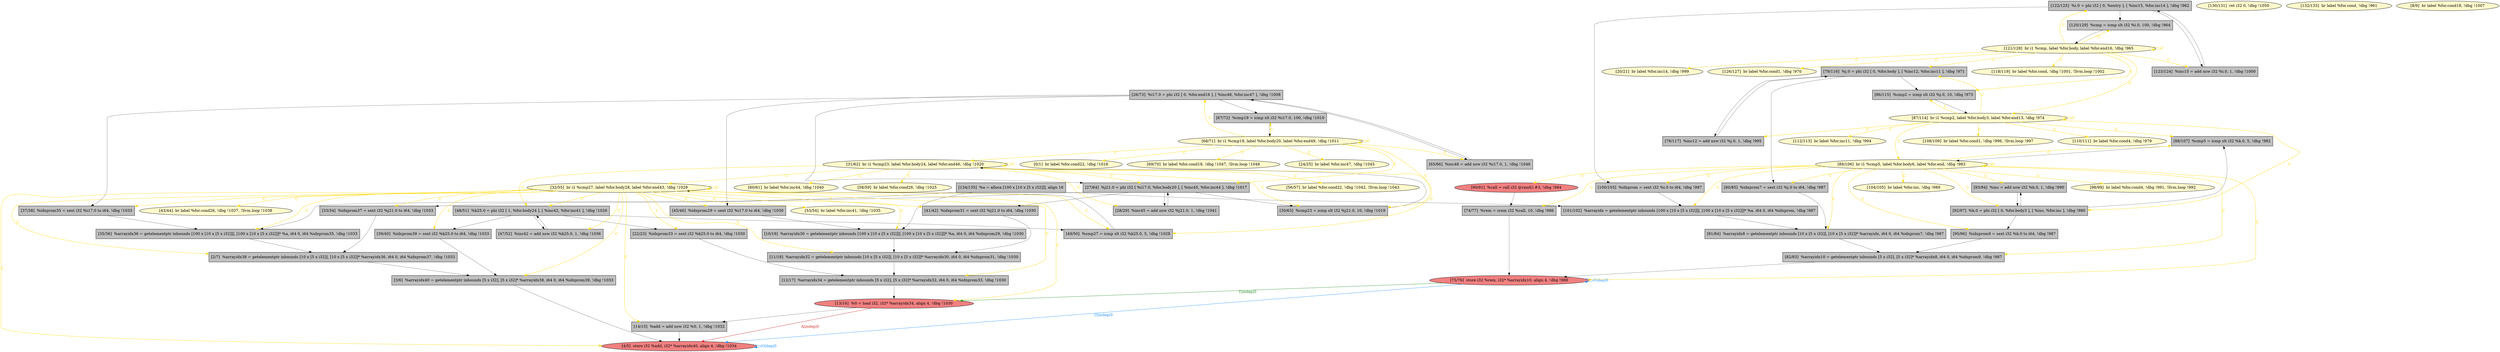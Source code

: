 
digraph G {


node150 [fillcolor=grey,label="[134/135]  %a = alloca [100 x [10 x [5 x i32]]], align 16",shape=rectangle,style=filled ]
node148 [fillcolor=lemonchiffon,label="[43/44]  br label %for.cond26, !dbg !1037, !llvm.loop !1038",shape=ellipse,style=filled ]
node146 [fillcolor=lightcoral,label="[13/16]  %0 = load i32, i32* %arrayidx34, align 4, !dbg !1030",shape=ellipse,style=filled ]
node145 [fillcolor=lemonchiffon,label="[121/128]  br i1 %cmp, label %for.body, label %for.end16, !dbg !965",shape=ellipse,style=filled ]
node143 [fillcolor=lemonchiffon,label="[104/105]  br label %for.inc, !dbg !989",shape=ellipse,style=filled ]
node142 [fillcolor=lemonchiffon,label="[56/57]  br label %for.cond22, !dbg !1042, !llvm.loop !1043",shape=ellipse,style=filled ]
node141 [fillcolor=lemonchiffon,label="[108/109]  br label %for.cond1, !dbg !996, !llvm.loop !997",shape=ellipse,style=filled ]
node139 [fillcolor=grey,label="[48/51]  %k25.0 = phi i32 [ 1, %for.body24 ], [ %inc42, %for.inc41 ], !dbg !1026",shape=rectangle,style=filled ]
node137 [fillcolor=lemonchiffon,label="[31/62]  br i1 %cmp23, label %for.body24, label %for.end46, !dbg !1020",shape=ellipse,style=filled ]
node135 [fillcolor=lemonchiffon,label="[110/111]  br label %for.cond4, !dbg !979",shape=ellipse,style=filled ]
node133 [fillcolor=lemonchiffon,label="[60/61]  br label %for.inc44, !dbg !1040",shape=ellipse,style=filled ]
node149 [fillcolor=lightcoral,label="[4/5]  store i32 %add, i32* %arrayidx40, align 4, !dbg !1034",shape=ellipse,style=filled ]
node131 [fillcolor=grey,label="[122/125]  %i.0 = phi i32 [ 0, %entry ], [ %inc15, %for.inc14 ], !dbg !962",shape=rectangle,style=filled ]
node130 [fillcolor=grey,label="[33/34]  %idxprom37 = sext i32 %j21.0 to i64, !dbg !1033",shape=rectangle,style=filled ]
node129 [fillcolor=grey,label="[37/38]  %idxprom35 = sext i32 %i17.0 to i64, !dbg !1033",shape=rectangle,style=filled ]
node128 [fillcolor=grey,label="[88/107]  %cmp5 = icmp slt i32 %k.0, 5, !dbg !982",shape=rectangle,style=filled ]
node125 [fillcolor=grey,label="[11/18]  %arrayidx32 = getelementptr inbounds [10 x [5 x i32]], [10 x [5 x i32]]* %arrayidx30, i64 0, i64 %idxprom31, !dbg !1030",shape=rectangle,style=filled ]
node124 [fillcolor=grey,label="[14/15]  %add = add nsw i32 %0, 1, !dbg !1032",shape=rectangle,style=filled ]
node121 [fillcolor=grey,label="[39/40]  %idxprom39 = sext i32 %k25.0 to i64, !dbg !1033",shape=rectangle,style=filled ]
node119 [fillcolor=lemonchiffon,label="[58/59]  br label %for.cond26, !dbg !1025",shape=ellipse,style=filled ]
node103 [fillcolor=lemonchiffon,label="[130/131]  ret i32 0, !dbg !1050",shape=ellipse,style=filled ]
node112 [fillcolor=grey,label="[93/94]  %inc = add nsw i32 %k.0, 1, !dbg !990",shape=rectangle,style=filled ]
node127 [fillcolor=grey,label="[30/63]  %cmp23 = icmp slt i32 %j21.0, 10, !dbg !1019",shape=rectangle,style=filled ]
node96 [fillcolor=grey,label="[35/36]  %arrayidx36 = getelementptr inbounds [100 x [10 x [5 x i32]]], [100 x [10 x [5 x i32]]]* %a, i64 0, i64 %idxprom35, !dbg !1033",shape=rectangle,style=filled ]
node100 [fillcolor=grey,label="[82/83]  %arrayidx10 = getelementptr inbounds [5 x i32], [5 x i32]* %arrayidx8, i64 0, i64 %idxprom9, !dbg !987",shape=rectangle,style=filled ]
node98 [fillcolor=lightcoral,label="[75/76]  store i32 %rem, i32* %arrayidx10, align 4, !dbg !988",shape=ellipse,style=filled ]
node95 [fillcolor=grey,label="[120/129]  %cmp = icmp slt i32 %i.0, 100, !dbg !964",shape=rectangle,style=filled ]
node101 [fillcolor=grey,label="[92/97]  %k.0 = phi i32 [ 0, %for.body3 ], [ %inc, %for.inc ], !dbg !980",shape=rectangle,style=filled ]
node118 [fillcolor=grey,label="[49/50]  %cmp27 = icmp slt i32 %k25.0, 5, !dbg !1028",shape=rectangle,style=filled ]
node94 [fillcolor=lemonchiffon,label="[118/119]  br label %for.cond, !dbg !1001, !llvm.loop !1002",shape=ellipse,style=filled ]
node134 [fillcolor=lemonchiffon,label="[112/113]  br label %for.inc11, !dbg !994",shape=ellipse,style=filled ]
node122 [fillcolor=grey,label="[86/115]  %cmp2 = icmp slt i32 %j.0, 10, !dbg !973",shape=rectangle,style=filled ]
node89 [fillcolor=lemonchiffon,label="[24/25]  br label %for.inc47, !dbg !1045",shape=ellipse,style=filled ]
node116 [fillcolor=grey,label="[27/64]  %j21.0 = phi i32 [ %i17.0, %for.body20 ], [ %inc45, %for.inc44 ], !dbg !1017",shape=rectangle,style=filled ]
node140 [fillcolor=lemonchiffon,label="[132/133]  br label %for.cond, !dbg !961",shape=ellipse,style=filled ]
node83 [fillcolor=lemonchiffon,label="[0/1]  br label %for.cond22, !dbg !1016",shape=ellipse,style=filled ]
node147 [fillcolor=lemonchiffon,label="[98/99]  br label %for.cond4, !dbg !991, !llvm.loop !992",shape=ellipse,style=filled ]
node85 [fillcolor=lemonchiffon,label="[8/9]  br label %for.cond18, !dbg !1007",shape=ellipse,style=filled ]
node136 [fillcolor=grey,label="[79/116]  %j.0 = phi i32 [ 0, %for.body ], [ %inc12, %for.inc11 ], !dbg !971",shape=rectangle,style=filled ]
node84 [fillcolor=grey,label="[2/7]  %arrayidx38 = getelementptr inbounds [10 x [5 x i32]], [10 x [5 x i32]]* %arrayidx36, i64 0, i64 %idxprom37, !dbg !1033",shape=rectangle,style=filled ]
node115 [fillcolor=grey,label="[100/103]  %idxprom = sext i32 %i.0 to i64, !dbg !987",shape=rectangle,style=filled ]
node126 [fillcolor=grey,label="[3/6]  %arrayidx40 = getelementptr inbounds [5 x i32], [5 x i32]* %arrayidx38, i64 0, i64 %idxprom39, !dbg !1033",shape=rectangle,style=filled ]
node92 [fillcolor=grey,label="[78/117]  %inc12 = add nsw i32 %j.0, 1, !dbg !995",shape=rectangle,style=filled ]
node132 [fillcolor=grey,label="[12/17]  %arrayidx34 = getelementptr inbounds [5 x i32], [5 x i32]* %arrayidx32, i64 0, i64 %idxprom33, !dbg !1030",shape=rectangle,style=filled ]
node104 [fillcolor=grey,label="[81/84]  %arrayidx8 = getelementptr inbounds [10 x [5 x i32]], [10 x [5 x i32]]* %arrayidx, i64 0, i64 %idxprom7, !dbg !987",shape=rectangle,style=filled ]
node144 [fillcolor=lemonchiffon,label="[53/54]  br label %for.inc41, !dbg !1035",shape=ellipse,style=filled ]
node87 [fillcolor=lemonchiffon,label="[20/21]  br label %for.inc14, !dbg !999",shape=ellipse,style=filled ]
node105 [fillcolor=grey,label="[80/85]  %idxprom7 = sext i32 %j.0 to i64, !dbg !987",shape=rectangle,style=filled ]
node138 [fillcolor=lightcoral,label="[90/91]  %call = call i32 @rand() #3, !dbg !984",shape=ellipse,style=filled ]
node123 [fillcolor=lemonchiffon,label="[32/55]  br i1 %cmp27, label %for.body28, label %for.end43, !dbg !1029",shape=ellipse,style=filled ]
node86 [fillcolor=grey,label="[10/19]  %arrayidx30 = getelementptr inbounds [100 x [10 x [5 x i32]]], [100 x [10 x [5 x i32]]]* %a, i64 0, i64 %idxprom29, !dbg !1030",shape=rectangle,style=filled ]
node90 [fillcolor=grey,label="[26/73]  %i17.0 = phi i32 [ 0, %for.end16 ], [ %inc48, %for.inc47 ], !dbg !1008",shape=rectangle,style=filled ]
node102 [fillcolor=grey,label="[95/96]  %idxprom9 = sext i32 %k.0 to i64, !dbg !987",shape=rectangle,style=filled ]
node106 [fillcolor=lemonchiffon,label="[68/71]  br i1 %cmp19, label %for.body20, label %for.end49, !dbg !1011",shape=ellipse,style=filled ]
node113 [fillcolor=grey,label="[67/72]  %cmp19 = icmp slt i32 %i17.0, 100, !dbg !1010",shape=rectangle,style=filled ]
node120 [fillcolor=grey,label="[41/42]  %idxprom31 = sext i32 %j21.0 to i64, !dbg !1030",shape=rectangle,style=filled ]
node117 [fillcolor=grey,label="[45/46]  %idxprom29 = sext i32 %i17.0 to i64, !dbg !1030",shape=rectangle,style=filled ]
node97 [fillcolor=lemonchiffon,label="[69/70]  br label %for.cond18, !dbg !1047, !llvm.loop !1048",shape=ellipse,style=filled ]
node91 [fillcolor=grey,label="[74/77]  %rem = srem i32 %call, 10, !dbg !986",shape=rectangle,style=filled ]
node107 [fillcolor=grey,label="[101/102]  %arrayidx = getelementptr inbounds [100 x [10 x [5 x i32]]], [100 x [10 x [5 x i32]]]* %a, i64 0, i64 %idxprom, !dbg !987",shape=rectangle,style=filled ]
node108 [fillcolor=lemonchiffon,label="[126/127]  br label %for.cond1, !dbg !970",shape=ellipse,style=filled ]
node109 [fillcolor=grey,label="[123/124]  %inc15 = add nsw i32 %i.0, 1, !dbg !1000",shape=rectangle,style=filled ]
node93 [fillcolor=grey,label="[28/29]  %inc45 = add nsw i32 %j21.0, 1, !dbg !1041",shape=rectangle,style=filled ]
node88 [fillcolor=grey,label="[22/23]  %idxprom33 = sext i32 %k25.0 to i64, !dbg !1030",shape=rectangle,style=filled ]
node114 [fillcolor=grey,label="[47/52]  %inc42 = add nsw i32 %k25.0, 1, !dbg !1036",shape=rectangle,style=filled ]
node110 [fillcolor=grey,label="[65/66]  %inc48 = add nsw i32 %i17.0, 1, !dbg !1046",shape=rectangle,style=filled ]
node99 [fillcolor=lemonchiffon,label="[87/114]  br i1 %cmp2, label %for.body3, label %for.end13, !dbg !974",shape=ellipse,style=filled ]
node111 [fillcolor=lemonchiffon,label="[89/106]  br i1 %cmp5, label %for.body6, label %for.end, !dbg !983",shape=ellipse,style=filled ]

node145->node95 [style=solid,color=gold,label="C",penwidth=1.0,fontcolor=gold ]
node145->node131 [style=solid,color=gold,label="C",penwidth=1.0,fontcolor=gold ]
node123->node148 [style=solid,color=gold,label="C",penwidth=1.0,fontcolor=gold ]
node137->node93 [style=solid,color=gold,label="C",penwidth=1.0,fontcolor=gold ]
node145->node108 [style=solid,color=gold,label="C",penwidth=1.0,fontcolor=gold ]
node98->node146 [style=solid,color=forestgreen,label="T|indep|0",penwidth=1.0,fontcolor=forestgreen ]
node88->node132 [style=solid,color=black,label="",penwidth=0.5,fontcolor=black ]
node111->node138 [style=solid,color=gold,label="C",penwidth=1.0,fontcolor=gold ]
node114->node139 [style=solid,color=black,label="",penwidth=0.5,fontcolor=black ]
node136->node122 [style=solid,color=black,label="",penwidth=0.5,fontcolor=black ]
node101->node112 [style=solid,color=black,label="",penwidth=0.5,fontcolor=black ]
node111->node112 [style=solid,color=gold,label="C",penwidth=1.0,fontcolor=gold ]
node150->node96 [style=solid,color=black,label="",penwidth=0.5,fontcolor=black ]
node131->node115 [style=solid,color=black,label="",penwidth=0.5,fontcolor=black ]
node150->node86 [style=solid,color=black,label="",penwidth=0.5,fontcolor=black ]
node84->node126 [style=solid,color=black,label="",penwidth=0.5,fontcolor=black ]
node99->node128 [style=solid,color=gold,label="C",penwidth=1.0,fontcolor=gold ]
node122->node99 [style=solid,color=black,label="",penwidth=0.5,fontcolor=black ]
node106->node90 [style=solid,color=gold,label="C",penwidth=1.0,fontcolor=gold ]
node111->node102 [style=solid,color=gold,label="C",penwidth=1.0,fontcolor=gold ]
node131->node109 [style=solid,color=black,label="",penwidth=0.5,fontcolor=black ]
node112->node101 [style=solid,color=black,label="",penwidth=0.5,fontcolor=black ]
node98->node149 [style=solid,color=dodgerblue,label="O|indep|0",penwidth=1.0,fontcolor=dodgerblue ]
node138->node91 [style=solid,color=black,label="",penwidth=0.5,fontcolor=black ]
node123->node117 [style=solid,color=gold,label="C",penwidth=1.0,fontcolor=gold ]
node111->node91 [style=solid,color=gold,label="C",penwidth=1.0,fontcolor=gold ]
node150->node107 [style=solid,color=black,label="",penwidth=0.5,fontcolor=black ]
node109->node131 [style=solid,color=black,label="",penwidth=0.5,fontcolor=black ]
node139->node121 [style=solid,color=black,label="",penwidth=0.5,fontcolor=black ]
node121->node126 [style=solid,color=black,label="",penwidth=0.5,fontcolor=black ]
node116->node120 [style=solid,color=black,label="",penwidth=0.5,fontcolor=black ]
node136->node105 [style=solid,color=black,label="",penwidth=0.5,fontcolor=black ]
node125->node132 [style=solid,color=black,label="",penwidth=0.5,fontcolor=black ]
node146->node149 [style=solid,color=firebrick3,label="A|indep|0",penwidth=1.0,fontcolor=firebrick3 ]
node124->node149 [style=solid,color=black,label="",penwidth=0.5,fontcolor=black ]
node123->node146 [style=solid,color=gold,label="C",penwidth=1.0,fontcolor=gold ]
node131->node95 [style=solid,color=black,label="",penwidth=0.5,fontcolor=black ]
node145->node99 [style=solid,color=gold,label="C",penwidth=1.0,fontcolor=gold ]
node86->node125 [style=solid,color=black,label="",penwidth=0.5,fontcolor=black ]
node101->node128 [style=solid,color=black,label="",penwidth=0.5,fontcolor=black ]
node106->node127 [style=solid,color=gold,label="C",penwidth=1.0,fontcolor=gold ]
node106->node97 [style=solid,color=gold,label="C",penwidth=1.0,fontcolor=gold ]
node137->node142 [style=solid,color=gold,label="C",penwidth=1.0,fontcolor=gold ]
node90->node113 [style=solid,color=black,label="",penwidth=0.5,fontcolor=black ]
node99->node111 [style=solid,color=gold,label="C",penwidth=1.0,fontcolor=gold ]
node99->node101 [style=solid,color=gold,label="C",penwidth=1.0,fontcolor=gold ]
node123->node139 [style=solid,color=gold,label="C",penwidth=1.0,fontcolor=gold ]
node92->node136 [style=solid,color=black,label="",penwidth=0.5,fontcolor=black ]
node105->node104 [style=solid,color=black,label="",penwidth=0.5,fontcolor=black ]
node106->node110 [style=solid,color=gold,label="C",penwidth=1.0,fontcolor=gold ]
node136->node92 [style=solid,color=black,label="",penwidth=0.5,fontcolor=black ]
node145->node87 [style=solid,color=gold,label="C",penwidth=1.0,fontcolor=gold ]
node99->node135 [style=solid,color=gold,label="C",penwidth=1.0,fontcolor=gold ]
node106->node113 [style=solid,color=gold,label="C",penwidth=1.0,fontcolor=gold ]
node106->node116 [style=solid,color=gold,label="C",penwidth=1.0,fontcolor=gold ]
node137->node116 [style=solid,color=gold,label="C",penwidth=1.0,fontcolor=gold ]
node106->node83 [style=solid,color=gold,label="C",penwidth=1.0,fontcolor=gold ]
node111->node101 [style=solid,color=gold,label="C",penwidth=1.0,fontcolor=gold ]
node137->node123 [style=solid,color=gold,label="C",penwidth=1.0,fontcolor=gold ]
node123->node114 [style=solid,color=gold,label="C",penwidth=1.0,fontcolor=gold ]
node96->node84 [style=solid,color=black,label="",penwidth=0.5,fontcolor=black ]
node137->node133 [style=solid,color=gold,label="C",penwidth=1.0,fontcolor=gold ]
node137->node127 [style=solid,color=gold,label="C",penwidth=1.0,fontcolor=gold ]
node99->node122 [style=solid,color=gold,label="C",penwidth=1.0,fontcolor=gold ]
node101->node102 [style=solid,color=black,label="",penwidth=0.5,fontcolor=black ]
node111->node100 [style=solid,color=gold,label="C",penwidth=1.0,fontcolor=gold ]
node111->node143 [style=solid,color=gold,label="C",penwidth=1.0,fontcolor=gold ]
node99->node99 [style=solid,color=gold,label="C",penwidth=1.0,fontcolor=gold ]
node90->node117 [style=solid,color=black,label="",penwidth=0.5,fontcolor=black ]
node123->node132 [style=solid,color=gold,label="C",penwidth=1.0,fontcolor=gold ]
node123->node129 [style=solid,color=gold,label="C",penwidth=1.0,fontcolor=gold ]
node137->node118 [style=solid,color=gold,label="C",penwidth=1.0,fontcolor=gold ]
node128->node111 [style=solid,color=black,label="",penwidth=0.5,fontcolor=black ]
node139->node118 [style=solid,color=black,label="",penwidth=0.5,fontcolor=black ]
node111->node98 [style=solid,color=gold,label="C",penwidth=1.0,fontcolor=gold ]
node137->node119 [style=solid,color=gold,label="C",penwidth=1.0,fontcolor=gold ]
node123->node144 [style=solid,color=gold,label="C",penwidth=1.0,fontcolor=gold ]
node111->node105 [style=solid,color=gold,label="C",penwidth=1.0,fontcolor=gold ]
node111->node147 [style=solid,color=gold,label="C",penwidth=1.0,fontcolor=gold ]
node123->node124 [style=solid,color=gold,label="C",penwidth=1.0,fontcolor=gold ]
node127->node137 [style=solid,color=black,label="",penwidth=0.5,fontcolor=black ]
node99->node92 [style=solid,color=gold,label="C",penwidth=1.0,fontcolor=gold ]
node126->node149 [style=solid,color=black,label="",penwidth=0.5,fontcolor=black ]
node145->node94 [style=solid,color=gold,label="C",penwidth=1.0,fontcolor=gold ]
node145->node145 [style=solid,color=gold,label="C",penwidth=1.0,fontcolor=gold ]
node113->node106 [style=solid,color=black,label="",penwidth=0.5,fontcolor=black ]
node123->node123 [style=solid,color=gold,label="C",penwidth=1.0,fontcolor=gold ]
node123->node149 [style=solid,color=gold,label="C",penwidth=1.0,fontcolor=gold ]
node123->node125 [style=solid,color=gold,label="C",penwidth=1.0,fontcolor=gold ]
node110->node90 [style=solid,color=black,label="",penwidth=0.5,fontcolor=black ]
node123->node121 [style=solid,color=gold,label="C",penwidth=1.0,fontcolor=gold ]
node123->node86 [style=solid,color=gold,label="C",penwidth=1.0,fontcolor=gold ]
node139->node114 [style=solid,color=black,label="",penwidth=0.5,fontcolor=black ]
node145->node136 [style=solid,color=gold,label="C",penwidth=1.0,fontcolor=gold ]
node102->node100 [style=solid,color=black,label="",penwidth=0.5,fontcolor=black ]
node111->node128 [style=solid,color=gold,label="C",penwidth=1.0,fontcolor=gold ]
node139->node88 [style=solid,color=black,label="",penwidth=0.5,fontcolor=black ]
node116->node130 [style=solid,color=black,label="",penwidth=0.5,fontcolor=black ]
node120->node125 [style=solid,color=black,label="",penwidth=0.5,fontcolor=black ]
node115->node107 [style=solid,color=black,label="",penwidth=0.5,fontcolor=black ]
node145->node109 [style=solid,color=gold,label="C",penwidth=1.0,fontcolor=gold ]
node104->node100 [style=solid,color=black,label="",penwidth=0.5,fontcolor=black ]
node111->node115 [style=solid,color=gold,label="C",penwidth=1.0,fontcolor=gold ]
node129->node96 [style=solid,color=black,label="",penwidth=0.5,fontcolor=black ]
node106->node106 [style=solid,color=gold,label="C",penwidth=1.0,fontcolor=gold ]
node123->node88 [style=solid,color=gold,label="C",penwidth=1.0,fontcolor=gold ]
node90->node129 [style=solid,color=black,label="",penwidth=0.5,fontcolor=black ]
node90->node116 [style=solid,color=black,label="",penwidth=0.5,fontcolor=black ]
node123->node84 [style=solid,color=gold,label="C",penwidth=1.0,fontcolor=gold ]
node118->node123 [style=solid,color=black,label="",penwidth=0.5,fontcolor=black ]
node137->node137 [style=solid,color=gold,label="C",penwidth=1.0,fontcolor=gold ]
node116->node127 [style=solid,color=black,label="",penwidth=0.5,fontcolor=black ]
node106->node137 [style=solid,color=gold,label="C",penwidth=1.0,fontcolor=gold ]
node98->node98 [style=solid,color=dodgerblue,label="O|dep|0",penwidth=1.0,fontcolor=dodgerblue ]
node137->node139 [style=solid,color=gold,label="C",penwidth=1.0,fontcolor=gold ]
node90->node110 [style=solid,color=black,label="",penwidth=0.5,fontcolor=black ]
node123->node96 [style=solid,color=gold,label="C",penwidth=1.0,fontcolor=gold ]
node146->node124 [style=solid,color=black,label="",penwidth=0.5,fontcolor=black ]
node123->node118 [style=solid,color=gold,label="C",penwidth=1.0,fontcolor=gold ]
node100->node98 [style=solid,color=black,label="",penwidth=0.5,fontcolor=black ]
node93->node116 [style=solid,color=black,label="",penwidth=0.5,fontcolor=black ]
node106->node89 [style=solid,color=gold,label="C",penwidth=1.0,fontcolor=gold ]
node116->node93 [style=solid,color=black,label="",penwidth=0.5,fontcolor=black ]
node123->node120 [style=solid,color=gold,label="C",penwidth=1.0,fontcolor=gold ]
node117->node86 [style=solid,color=black,label="",penwidth=0.5,fontcolor=black ]
node91->node98 [style=solid,color=black,label="",penwidth=0.5,fontcolor=black ]
node145->node122 [style=solid,color=gold,label="C",penwidth=1.0,fontcolor=gold ]
node132->node146 [style=solid,color=black,label="",penwidth=0.5,fontcolor=black ]
node95->node145 [style=solid,color=black,label="",penwidth=0.5,fontcolor=black ]
node123->node130 [style=solid,color=gold,label="C",penwidth=1.0,fontcolor=gold ]
node99->node134 [style=solid,color=gold,label="C",penwidth=1.0,fontcolor=gold ]
node130->node84 [style=solid,color=black,label="",penwidth=0.5,fontcolor=black ]
node111->node107 [style=solid,color=gold,label="C",penwidth=1.0,fontcolor=gold ]
node149->node149 [style=solid,color=dodgerblue,label="O|dep|0",penwidth=1.0,fontcolor=dodgerblue ]
node111->node104 [style=solid,color=gold,label="C",penwidth=1.0,fontcolor=gold ]
node107->node104 [style=solid,color=black,label="",penwidth=0.5,fontcolor=black ]
node99->node136 [style=solid,color=gold,label="C",penwidth=1.0,fontcolor=gold ]
node111->node111 [style=solid,color=gold,label="C",penwidth=1.0,fontcolor=gold ]
node123->node126 [style=solid,color=gold,label="C",penwidth=1.0,fontcolor=gold ]
node99->node141 [style=solid,color=gold,label="C",penwidth=1.0,fontcolor=gold ]


}
